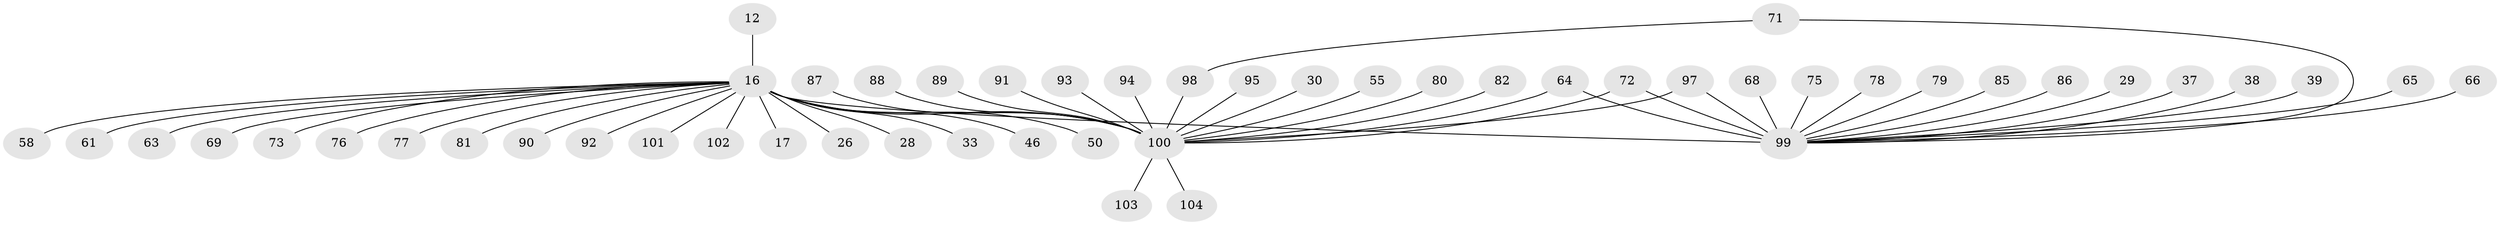 // original degree distribution, {18: 0.009615384615384616, 6: 0.009615384615384616, 19: 0.009615384615384616, 8: 0.019230769230769232, 9: 0.009615384615384616, 2: 0.19230769230769232, 16: 0.009615384615384616, 4: 0.04807692307692308, 5: 0.028846153846153848, 1: 0.5480769230769231, 3: 0.08653846153846154, 7: 0.028846153846153848}
// Generated by graph-tools (version 1.1) at 2025/47/03/09/25 04:47:36]
// undirected, 52 vertices, 55 edges
graph export_dot {
graph [start="1"]
  node [color=gray90,style=filled];
  12;
  16 [super="+2+7"];
  17;
  26;
  28;
  29;
  30 [super="+6"];
  33;
  37;
  38;
  39;
  46 [super="+24"];
  50;
  55;
  58;
  61;
  63;
  64 [super="+51"];
  65;
  66;
  68;
  69;
  71;
  72 [super="+35+53"];
  73;
  75;
  76;
  77;
  78;
  79 [super="+49"];
  80;
  81;
  82 [super="+32"];
  85;
  86;
  87;
  88 [super="+57"];
  89 [super="+60"];
  90;
  91 [super="+15+84"];
  92;
  93;
  94;
  95 [super="+43"];
  97 [super="+14"];
  98 [super="+8"];
  99 [super="+67+40+11+41+47+96"];
  100 [super="+48+54+83+42+74"];
  101 [super="+20"];
  102 [super="+70"];
  103;
  104;
  12 -- 16;
  16 -- 26;
  16 -- 58;
  16 -- 69;
  16 -- 73;
  16 -- 76;
  16 -- 77;
  16 -- 17;
  16 -- 81;
  16 -- 90;
  16 -- 28;
  16 -- 92;
  16 -- 33;
  16 -- 50;
  16 -- 61;
  16 -- 63;
  16 -- 101;
  16 -- 46;
  16 -- 99 [weight=9];
  16 -- 100 [weight=10];
  16 -- 102 [weight=2];
  29 -- 99;
  30 -- 100;
  37 -- 99;
  38 -- 99;
  39 -- 99;
  55 -- 100;
  64 -- 100;
  64 -- 99;
  65 -- 99;
  66 -- 99 [weight=2];
  68 -- 99;
  71 -- 99;
  71 -- 98;
  72 -- 99;
  72 -- 100;
  75 -- 99;
  78 -- 99;
  79 -- 99;
  80 -- 100;
  82 -- 100;
  85 -- 99;
  86 -- 99;
  87 -- 100;
  88 -- 100 [weight=2];
  89 -- 100;
  91 -- 100;
  93 -- 100;
  94 -- 100;
  95 -- 100;
  97 -- 100;
  97 -- 99;
  98 -- 100 [weight=2];
  100 -- 103;
  100 -- 104;
}

